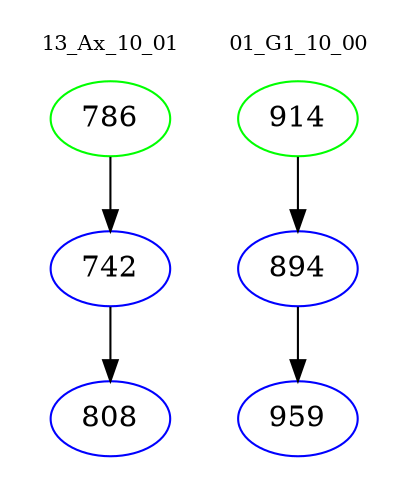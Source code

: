 digraph{
subgraph cluster_0 {
color = white
label = "13_Ax_10_01";
fontsize=10;
T0_786 [label="786", color="green"]
T0_786 -> T0_742 [color="black"]
T0_742 [label="742", color="blue"]
T0_742 -> T0_808 [color="black"]
T0_808 [label="808", color="blue"]
}
subgraph cluster_1 {
color = white
label = "01_G1_10_00";
fontsize=10;
T1_914 [label="914", color="green"]
T1_914 -> T1_894 [color="black"]
T1_894 [label="894", color="blue"]
T1_894 -> T1_959 [color="black"]
T1_959 [label="959", color="blue"]
}
}
